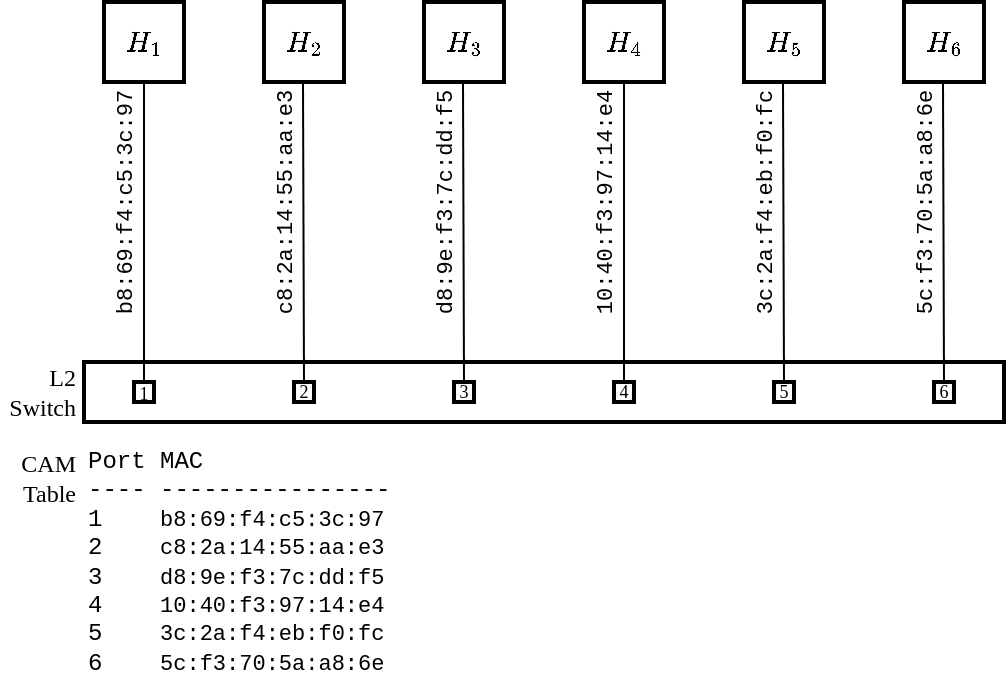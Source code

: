 <mxfile version="13.7.3" type="device"><diagram id="4Zgy66-phFbGBRuDP2bV" name="Seite-1"><mxGraphModel dx="782" dy="580" grid="1" gridSize="10" guides="1" tooltips="1" connect="1" arrows="1" fold="1" page="1" pageScale="1" pageWidth="827" pageHeight="1169" math="1" shadow="0"><root><mxCell id="0"/><mxCell id="1" parent="0"/><mxCell id="HDMQ9oWZRbvWbr3XCpym-39" value="" style="group" vertex="1" connectable="0" parent="1"><mxGeometry x="28" y="220" width="502" height="30" as="geometry"/></mxCell><mxCell id="HDMQ9oWZRbvWbr3XCpym-27" value="" style="rounded=0;whiteSpace=wrap;html=1;strokeWidth=2;" vertex="1" parent="HDMQ9oWZRbvWbr3XCpym-39"><mxGeometry x="42" width="460" height="30" as="geometry"/></mxCell><mxCell id="HDMQ9oWZRbvWbr3XCpym-28" value="&lt;font style=&quot;font-size: 9px&quot; face=&quot;Verdana&quot;&gt;1&lt;/font&gt;" style="whiteSpace=wrap;html=1;aspect=fixed;strokeWidth=2;" vertex="1" parent="HDMQ9oWZRbvWbr3XCpym-39"><mxGeometry x="67" y="10" width="10" height="10" as="geometry"/></mxCell><mxCell id="HDMQ9oWZRbvWbr3XCpym-29" value="2" style="whiteSpace=wrap;html=1;aspect=fixed;strokeWidth=2;fontFamily=Verdana;fontSize=9;" vertex="1" parent="HDMQ9oWZRbvWbr3XCpym-39"><mxGeometry x="147" y="10" width="10" height="10" as="geometry"/></mxCell><mxCell id="HDMQ9oWZRbvWbr3XCpym-30" value="3" style="whiteSpace=wrap;html=1;aspect=fixed;strokeWidth=2;fontFamily=Verdana;fontSize=9;" vertex="1" parent="HDMQ9oWZRbvWbr3XCpym-39"><mxGeometry x="227" y="10" width="10" height="10" as="geometry"/></mxCell><mxCell id="HDMQ9oWZRbvWbr3XCpym-33" value="4" style="whiteSpace=wrap;html=1;aspect=fixed;strokeWidth=2;fontFamily=Verdana;fontSize=9;" vertex="1" parent="HDMQ9oWZRbvWbr3XCpym-39"><mxGeometry x="307" y="10" width="10" height="10" as="geometry"/></mxCell><mxCell id="HDMQ9oWZRbvWbr3XCpym-36" value="5" style="whiteSpace=wrap;html=1;aspect=fixed;strokeWidth=2;fontFamily=Verdana;fontSize=9;" vertex="1" parent="HDMQ9oWZRbvWbr3XCpym-39"><mxGeometry x="387" y="10" width="10" height="10" as="geometry"/></mxCell><mxCell id="HDMQ9oWZRbvWbr3XCpym-37" value="6" style="whiteSpace=wrap;html=1;aspect=fixed;strokeWidth=2;fontFamily=Verdana;fontSize=9;" vertex="1" parent="HDMQ9oWZRbvWbr3XCpym-39"><mxGeometry x="467" y="10" width="10" height="10" as="geometry"/></mxCell><mxCell id="HDMQ9oWZRbvWbr3XCpym-38" value="&lt;font face=&quot;Verdana&quot;&gt;L2&lt;br&gt;&lt;div style=&quot;&quot;&gt;&lt;span&gt;Switch&lt;/span&gt;&lt;/div&gt;&lt;/font&gt;" style="text;html=1;strokeColor=none;fillColor=none;align=right;verticalAlign=middle;whiteSpace=wrap;rounded=0;" vertex="1" parent="HDMQ9oWZRbvWbr3XCpym-39"><mxGeometry y="5" width="40" height="20" as="geometry"/></mxCell><mxCell id="HDMQ9oWZRbvWbr3XCpym-1" value="$$H_1$$" style="whiteSpace=wrap;html=1;aspect=fixed;strokeWidth=2;" vertex="1" parent="1"><mxGeometry x="80" y="40" width="40" height="40" as="geometry"/></mxCell><mxCell id="HDMQ9oWZRbvWbr3XCpym-2" value="$$H_2$$" style="whiteSpace=wrap;html=1;aspect=fixed;strokeWidth=2;" vertex="1" parent="1"><mxGeometry x="160" y="40" width="40" height="40" as="geometry"/></mxCell><mxCell id="HDMQ9oWZRbvWbr3XCpym-3" value="$$H_3$$" style="whiteSpace=wrap;html=1;aspect=fixed;strokeWidth=2;" vertex="1" parent="1"><mxGeometry x="240" y="40" width="40" height="40" as="geometry"/></mxCell><mxCell id="HDMQ9oWZRbvWbr3XCpym-5" value="$$H_4$$" style="whiteSpace=wrap;html=1;aspect=fixed;strokeWidth=2;" vertex="1" parent="1"><mxGeometry x="320" y="40" width="40" height="40" as="geometry"/></mxCell><mxCell id="HDMQ9oWZRbvWbr3XCpym-6" value="$$H_5$$" style="whiteSpace=wrap;html=1;aspect=fixed;strokeWidth=2;" vertex="1" parent="1"><mxGeometry x="400" y="40" width="40" height="40" as="geometry"/></mxCell><mxCell id="HDMQ9oWZRbvWbr3XCpym-7" value="$$H_6$$" style="whiteSpace=wrap;html=1;aspect=fixed;strokeWidth=2;" vertex="1" parent="1"><mxGeometry x="480" y="40" width="40" height="40" as="geometry"/></mxCell><mxCell id="HDMQ9oWZRbvWbr3XCpym-10" value="" style="endArrow=none;html=1;strokeWidth=1;entryX=0.5;entryY=1;entryDx=0;entryDy=0;exitX=0.5;exitY=0;exitDx=0;exitDy=0;" edge="1" parent="1" source="HDMQ9oWZRbvWbr3XCpym-28" target="HDMQ9oWZRbvWbr3XCpym-1"><mxGeometry width="50" height="50" relative="1" as="geometry"><mxPoint x="100" y="120" as="sourcePoint"/><mxPoint x="100" y="80" as="targetPoint"/></mxGeometry></mxCell><mxCell id="HDMQ9oWZRbvWbr3XCpym-11" value="" style="endArrow=none;html=1;strokeWidth=1;entryX=0.5;entryY=1;entryDx=0;entryDy=0;exitX=0.5;exitY=0;exitDx=0;exitDy=0;" edge="1" parent="1" source="HDMQ9oWZRbvWbr3XCpym-29"><mxGeometry width="50" height="50" relative="1" as="geometry"><mxPoint x="180" y="120" as="sourcePoint"/><mxPoint x="179.5" y="80" as="targetPoint"/></mxGeometry></mxCell><mxCell id="HDMQ9oWZRbvWbr3XCpym-13" value="" style="endArrow=none;html=1;strokeWidth=1;entryX=0.5;entryY=1;entryDx=0;entryDy=0;exitX=0.5;exitY=0;exitDx=0;exitDy=0;" edge="1" parent="1" source="HDMQ9oWZRbvWbr3XCpym-30"><mxGeometry width="50" height="50" relative="1" as="geometry"><mxPoint x="260" y="120" as="sourcePoint"/><mxPoint x="259.5" y="80" as="targetPoint"/></mxGeometry></mxCell><mxCell id="HDMQ9oWZRbvWbr3XCpym-14" value="" style="endArrow=none;html=1;strokeWidth=1;entryX=0.5;entryY=1;entryDx=0;entryDy=0;exitX=0.5;exitY=0;exitDx=0;exitDy=0;" edge="1" parent="1" source="HDMQ9oWZRbvWbr3XCpym-33"><mxGeometry width="50" height="50" relative="1" as="geometry"><mxPoint x="340.5" y="120" as="sourcePoint"/><mxPoint x="340" y="80" as="targetPoint"/></mxGeometry></mxCell><mxCell id="HDMQ9oWZRbvWbr3XCpym-15" value="" style="endArrow=none;html=1;strokeWidth=1;entryX=0.5;entryY=1;entryDx=0;entryDy=0;exitX=0.5;exitY=0;exitDx=0;exitDy=0;" edge="1" parent="1" source="HDMQ9oWZRbvWbr3XCpym-36"><mxGeometry width="50" height="50" relative="1" as="geometry"><mxPoint x="420" y="120" as="sourcePoint"/><mxPoint x="419.5" y="80" as="targetPoint"/></mxGeometry></mxCell><mxCell id="HDMQ9oWZRbvWbr3XCpym-16" value="" style="endArrow=none;html=1;strokeWidth=1;entryX=0.5;entryY=1;entryDx=0;entryDy=0;exitX=0.5;exitY=0;exitDx=0;exitDy=0;" edge="1" parent="1" source="HDMQ9oWZRbvWbr3XCpym-37"><mxGeometry width="50" height="50" relative="1" as="geometry"><mxPoint x="500" y="120" as="sourcePoint"/><mxPoint x="499.5" y="80" as="targetPoint"/></mxGeometry></mxCell><mxCell id="HDMQ9oWZRbvWbr3XCpym-21" value="&lt;p class=&quot;p1&quot; style=&quot;margin: 0px ; font-stretch: normal ; line-height: normal ; font-size: 11px&quot;&gt;&lt;span class=&quot;s1&quot; style=&quot;background-color: rgb(255 , 255 , 255)&quot;&gt;&lt;font face=&quot;Courier New&quot;&gt;b8:69:f4:c5:3c:97&lt;/font&gt;&lt;/span&gt;&lt;/p&gt;" style="text;html=1;strokeColor=none;fillColor=none;align=center;verticalAlign=middle;whiteSpace=wrap;rounded=0;rotation=-90;" vertex="1" parent="1"><mxGeometry x="70" y="130" width="40" height="20" as="geometry"/></mxCell><mxCell id="HDMQ9oWZRbvWbr3XCpym-22" value="&lt;p class=&quot;p1&quot; style=&quot;margin: 0px ; font-stretch: normal ; line-height: normal ; font-size: 11px&quot;&gt;&lt;span class=&quot;s1&quot; style=&quot;background-color: rgb(255 , 255 , 255)&quot;&gt;&lt;font face=&quot;Courier New&quot;&gt;c8:2a:14:55:aa:e3&lt;/font&gt;&lt;/span&gt;&lt;/p&gt;" style="text;html=1;strokeColor=none;fillColor=none;align=center;verticalAlign=middle;whiteSpace=wrap;rounded=0;rotation=-90;" vertex="1" parent="1"><mxGeometry x="150" y="130" width="40" height="20" as="geometry"/></mxCell><mxCell id="HDMQ9oWZRbvWbr3XCpym-23" value="&lt;p class=&quot;p1&quot; style=&quot;margin: 0px ; font-stretch: normal ; line-height: normal ; font-size: 11px&quot;&gt;&lt;span class=&quot;s1&quot; style=&quot;background-color: rgb(255 , 255 , 255)&quot;&gt;&lt;font face=&quot;Courier New&quot;&gt;d8:9e:f3:7c:dd:f5&lt;/font&gt;&lt;/span&gt;&lt;/p&gt;" style="text;html=1;strokeColor=none;fillColor=none;align=center;verticalAlign=middle;whiteSpace=wrap;rounded=0;rotation=-90;" vertex="1" parent="1"><mxGeometry x="230" y="130" width="40" height="20" as="geometry"/></mxCell><mxCell id="HDMQ9oWZRbvWbr3XCpym-24" value="&lt;p class=&quot;p1&quot; style=&quot;margin: 0px ; font-stretch: normal ; line-height: normal ; font-size: 11px&quot;&gt;&lt;span class=&quot;s1&quot; style=&quot;background-color: rgb(255 , 255 , 255)&quot;&gt;&lt;font face=&quot;Courier New&quot;&gt;10:40:f3:97:14:e4&lt;/font&gt;&lt;/span&gt;&lt;/p&gt;" style="text;html=1;strokeColor=none;fillColor=none;align=center;verticalAlign=middle;whiteSpace=wrap;rounded=0;rotation=-90;" vertex="1" parent="1"><mxGeometry x="310" y="130" width="40" height="20" as="geometry"/></mxCell><mxCell id="HDMQ9oWZRbvWbr3XCpym-25" value="&lt;p class=&quot;p1&quot; style=&quot;margin: 0px ; font-stretch: normal ; line-height: normal ; font-size: 11px&quot;&gt;&lt;span class=&quot;s1&quot; style=&quot;background-color: rgb(255 , 255 , 255)&quot;&gt;&lt;font face=&quot;Courier New&quot;&gt;3c:2a:f4:eb:f0:fc&lt;/font&gt;&lt;/span&gt;&lt;/p&gt;" style="text;html=1;strokeColor=none;fillColor=none;align=center;verticalAlign=middle;whiteSpace=wrap;rounded=0;rotation=-90;" vertex="1" parent="1"><mxGeometry x="390" y="130" width="40" height="20" as="geometry"/></mxCell><mxCell id="HDMQ9oWZRbvWbr3XCpym-26" value="&lt;p class=&quot;p1&quot; style=&quot;margin: 0px ; font-stretch: normal ; line-height: normal ; font-size: 11px&quot;&gt;&lt;span style=&quot;font-family: &amp;#34;courier new&amp;#34; ; background-color: rgb(255 , 255 , 255)&quot;&gt;5c:f3:70:5a:a8:6e&lt;/span&gt;&lt;/p&gt;" style="text;html=1;strokeColor=none;fillColor=none;align=center;verticalAlign=middle;whiteSpace=wrap;rounded=0;rotation=-90;" vertex="1" parent="1"><mxGeometry x="470" y="130" width="40" height="20" as="geometry"/></mxCell><mxCell id="HDMQ9oWZRbvWbr3XCpym-40" value="&lt;font face=&quot;Courier New&quot; style=&quot;font-size: 12px&quot;&gt;Port MAC&lt;br&gt;---- ----------------&lt;br&gt;1&amp;nbsp; &amp;nbsp;&amp;nbsp;&lt;/font&gt;&lt;span style=&quot;font-family: &amp;#34;courier new&amp;#34; ; font-size: 11px ; text-align: center ; background-color: rgb(255 , 255 , 255)&quot;&gt;b8:69:f4:c5:3c:97&lt;/span&gt;&lt;font face=&quot;Courier New&quot; style=&quot;font-size: 12px&quot;&gt;&lt;br&gt;2&amp;nbsp; &amp;nbsp;&amp;nbsp;&lt;/font&gt;&lt;span style=&quot;font-family: &amp;#34;courier new&amp;#34; ; font-size: 11px ; text-align: center ; background-color: rgb(255 , 255 , 255)&quot;&gt;c8:2a:14:55:aa:e3&lt;/span&gt;&lt;font face=&quot;Courier New&quot; style=&quot;font-size: 12px&quot;&gt;&lt;br&gt;3&amp;nbsp; &amp;nbsp;&amp;nbsp;&lt;/font&gt;&lt;span style=&quot;font-family: &amp;#34;courier new&amp;#34; ; font-size: 11px ; text-align: center ; background-color: rgb(255 , 255 , 255)&quot;&gt;d8:9e:f3:7c:dd:f5&lt;/span&gt;&lt;font face=&quot;Courier New&quot; style=&quot;font-size: 12px&quot;&gt;&lt;br&gt;4&amp;nbsp; &amp;nbsp;&amp;nbsp;&lt;/font&gt;&lt;span style=&quot;font-family: &amp;#34;courier new&amp;#34; ; font-size: 11px ; text-align: center ; background-color: rgb(255 , 255 , 255)&quot;&gt;10:40:f3:97:14:e4&lt;/span&gt;&lt;font face=&quot;Courier New&quot; style=&quot;font-size: 12px&quot;&gt;&lt;br&gt;5&amp;nbsp; &amp;nbsp;&amp;nbsp;&lt;/font&gt;&lt;span style=&quot;font-family: &amp;#34;courier new&amp;#34; ; font-size: 11px ; text-align: center ; background-color: rgb(255 , 255 , 255)&quot;&gt;3c:2a:f4:eb:f0:fc&lt;/span&gt;&lt;font face=&quot;Courier New&quot; style=&quot;font-size: 12px&quot;&gt;&lt;br&gt;6&amp;nbsp; &amp;nbsp;&amp;nbsp;&lt;/font&gt;&lt;span style=&quot;font-family: &amp;#34;courier new&amp;#34; ; font-size: 11px ; text-align: center ; background-color: rgb(255 , 255 , 255)&quot;&gt;5c:f3:70:5a:a8:6e&lt;/span&gt;&lt;font face=&quot;Courier New&quot; style=&quot;font-size: 12px&quot;&gt;&lt;br&gt;&lt;/font&gt;" style="text;html=1;strokeColor=none;fillColor=none;align=left;verticalAlign=middle;whiteSpace=wrap;rounded=0;fontFamily=Verdana;fontSize=9;" vertex="1" parent="1"><mxGeometry x="70" y="310" width="180" height="20" as="geometry"/></mxCell><mxCell id="HDMQ9oWZRbvWbr3XCpym-51" value="CAM&lt;br&gt;Table" style="text;html=1;strokeColor=none;fillColor=none;align=right;verticalAlign=middle;whiteSpace=wrap;rounded=0;fontFamily=Verdana;fontSize=12;" vertex="1" parent="1"><mxGeometry x="28" y="268" width="40" height="20" as="geometry"/></mxCell></root></mxGraphModel></diagram></mxfile>